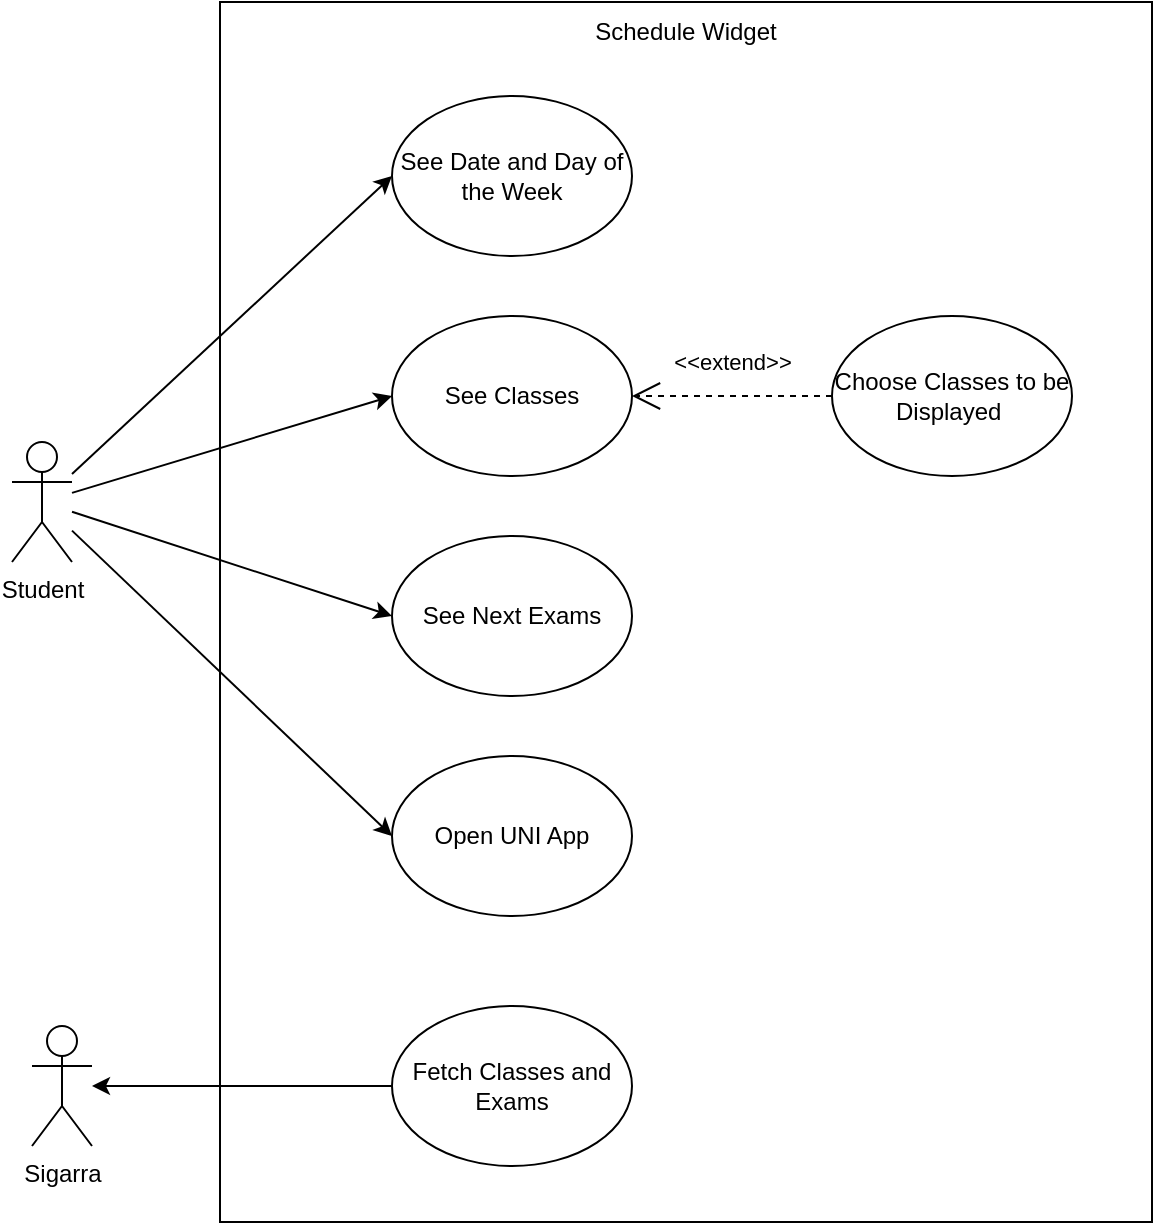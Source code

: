 <mxfile version="17.2.5" type="device"><diagram id="N2KLRmAF4hknkhnsiA4z" name="Page-1"><mxGraphModel dx="1038" dy="579" grid="1" gridSize="10" guides="1" tooltips="1" connect="1" arrows="1" fold="1" page="1" pageScale="1" pageWidth="827" pageHeight="1169" background="#ffffff" math="0" shadow="0"><root><mxCell id="0"/><mxCell id="1" parent="0"/><mxCell id="p2w_SaMXe6BJhYL1O27u-1" value="" style="whiteSpace=wrap;html=1;" parent="1" vertex="1"><mxGeometry x="154" y="150" width="466" height="610" as="geometry"/></mxCell><mxCell id="p2w_SaMXe6BJhYL1O27u-10" style="edgeStyle=none;shape=connector;rounded=0;orthogonalLoop=1;jettySize=auto;html=1;labelBackgroundColor=default;fontFamily=Helvetica;fontSize=11;fontColor=default;endArrow=classic;strokeColor=default;" parent="1" source="p2w_SaMXe6BJhYL1O27u-9" target="UkbsL3hFx99Ijl_cXDxY-1" edge="1"><mxGeometry relative="1" as="geometry"/></mxCell><mxCell id="UkbsL3hFx99Ijl_cXDxY-1" value="Sigarra" style="shape=umlActor;verticalLabelPosition=bottom;verticalAlign=top;html=1;outlineConnect=0;" parent="1" vertex="1"><mxGeometry x="60" y="662" width="30" height="60" as="geometry"/></mxCell><mxCell id="p2w_SaMXe6BJhYL1O27u-7" style="edgeStyle=none;shape=connector;rounded=0;orthogonalLoop=1;jettySize=auto;html=1;entryX=0;entryY=0.5;entryDx=0;entryDy=0;labelBackgroundColor=default;fontFamily=Helvetica;fontSize=11;fontColor=default;endArrow=classic;strokeColor=default;" parent="1" source="UkbsL3hFx99Ijl_cXDxY-2" target="p2w_SaMXe6BJhYL1O27u-5" edge="1"><mxGeometry relative="1" as="geometry"/></mxCell><mxCell id="p2w_SaMXe6BJhYL1O27u-8" style="edgeStyle=none;shape=connector;rounded=0;orthogonalLoop=1;jettySize=auto;html=1;entryX=0;entryY=0.5;entryDx=0;entryDy=0;labelBackgroundColor=default;fontFamily=Helvetica;fontSize=11;fontColor=default;endArrow=classic;strokeColor=default;" parent="1" source="UkbsL3hFx99Ijl_cXDxY-2" target="p2w_SaMXe6BJhYL1O27u-6" edge="1"><mxGeometry relative="1" as="geometry"/></mxCell><mxCell id="_oNnHZ-XOz_XqsZSzYtZ-3" style="edgeStyle=none;shape=connector;rounded=0;orthogonalLoop=1;jettySize=auto;html=1;entryX=0;entryY=0.5;entryDx=0;entryDy=0;labelBackgroundColor=default;fontFamily=Helvetica;fontSize=11;fontColor=default;endArrow=classic;strokeColor=default;" parent="1" source="UkbsL3hFx99Ijl_cXDxY-2" target="_oNnHZ-XOz_XqsZSzYtZ-1" edge="1"><mxGeometry relative="1" as="geometry"/></mxCell><mxCell id="UkbsL3hFx99Ijl_cXDxY-2" value="Student" style="shape=umlActor;verticalLabelPosition=bottom;verticalAlign=top;html=1;outlineConnect=0;" parent="1" vertex="1"><mxGeometry x="50" y="370" width="30" height="60" as="geometry"/></mxCell><mxCell id="UkbsL3hFx99Ijl_cXDxY-6" value="See Classes" style="ellipse;whiteSpace=wrap;html=1;" parent="1" vertex="1"><mxGeometry x="240" y="307" width="120" height="80" as="geometry"/></mxCell><mxCell id="p2w_SaMXe6BJhYL1O27u-2" value="Schedule Widget" style="text;html=1;strokeColor=none;fillColor=none;align=center;verticalAlign=middle;whiteSpace=wrap;rounded=0;" parent="1" vertex="1"><mxGeometry x="340" y="150" width="94" height="30" as="geometry"/></mxCell><mxCell id="p2w_SaMXe6BJhYL1O27u-4" value="" style="endArrow=classic;html=1;rounded=0;entryX=0;entryY=0.5;entryDx=0;entryDy=0;" parent="1" source="UkbsL3hFx99Ijl_cXDxY-2" target="UkbsL3hFx99Ijl_cXDxY-6" edge="1"><mxGeometry width="50" height="50" relative="1" as="geometry"><mxPoint x="390" y="437" as="sourcePoint"/><mxPoint x="440" y="387" as="targetPoint"/></mxGeometry></mxCell><mxCell id="p2w_SaMXe6BJhYL1O27u-5" value="See Date and Day of the Week" style="ellipse;whiteSpace=wrap;html=1;" parent="1" vertex="1"><mxGeometry x="240" y="197" width="120" height="80" as="geometry"/></mxCell><mxCell id="p2w_SaMXe6BJhYL1O27u-6" value="Open UNI App" style="ellipse;whiteSpace=wrap;html=1;" parent="1" vertex="1"><mxGeometry x="240" y="527" width="120" height="80" as="geometry"/></mxCell><mxCell id="p2w_SaMXe6BJhYL1O27u-9" value="Fetch Classes and Exams" style="ellipse;whiteSpace=wrap;html=1;" parent="1" vertex="1"><mxGeometry x="240" y="652" width="120" height="80" as="geometry"/></mxCell><mxCell id="_oNnHZ-XOz_XqsZSzYtZ-1" value="See Next Exams" style="ellipse;whiteSpace=wrap;html=1;" parent="1" vertex="1"><mxGeometry x="240" y="417" width="120" height="80" as="geometry"/></mxCell><mxCell id="_oNnHZ-XOz_XqsZSzYtZ-9" value="Choose Classes to be Displayed&amp;nbsp;" style="ellipse;whiteSpace=wrap;html=1;" parent="1" vertex="1"><mxGeometry x="460" y="307" width="120" height="80" as="geometry"/></mxCell><object label="&amp;lt;&amp;lt;extend&amp;gt;&amp;gt;" id="_oNnHZ-XOz_XqsZSzYtZ-10"><mxCell style="endArrow=open;endSize=12;dashed=1;html=1;rounded=0;labelBackgroundColor=default;fontFamily=Helvetica;fontSize=11;fontColor=default;strokeColor=default;shape=connector;exitX=0;exitY=0.5;exitDx=0;exitDy=0;entryX=1;entryY=0.5;entryDx=0;entryDy=0;" parent="1" source="_oNnHZ-XOz_XqsZSzYtZ-9" target="UkbsL3hFx99Ijl_cXDxY-6" edge="1"><mxGeometry y="-17" width="160" relative="1" as="geometry"><mxPoint x="370" y="357" as="sourcePoint"/><mxPoint x="470" y="357" as="targetPoint"/><mxPoint as="offset"/></mxGeometry></mxCell></object></root></mxGraphModel></diagram></mxfile>